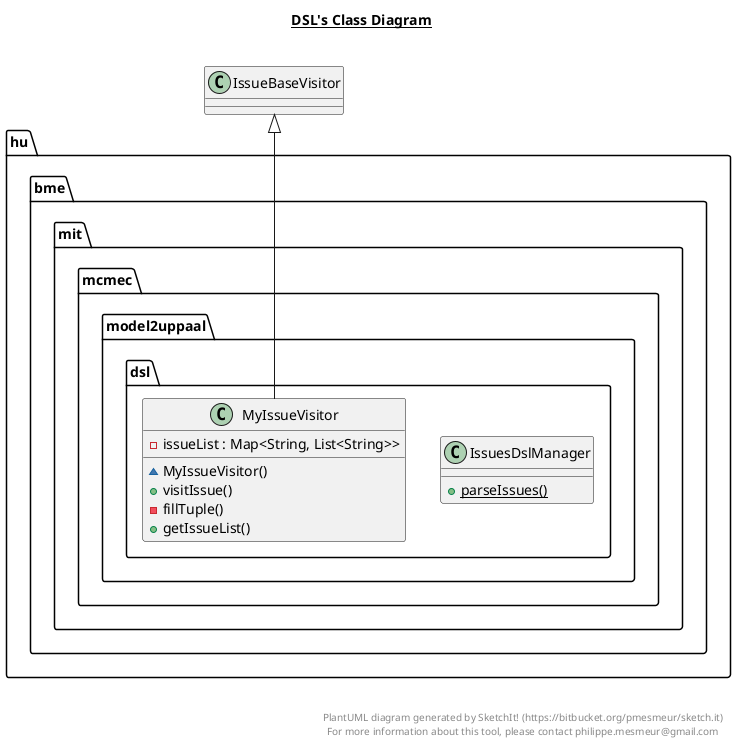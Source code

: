 @startuml

title __DSL's Class Diagram__\n

  package hu.bme.mit.mcmec.model2uppaal {
    package hu.bme.mit.mcmec.model2uppaal.dsl {
      class IssuesDslManager {
          {static} + parseIssues()
      }
    }
  }
  

  package hu.bme.mit.mcmec.model2uppaal {
    package hu.bme.mit.mcmec.model2uppaal.dsl {
      class MyIssueVisitor {
          - issueList : Map<String, List<String>>
          ~ MyIssueVisitor()
          + visitIssue()
          - fillTuple()
          + getIssueList()
      }
    }
  }
  

  MyIssueVisitor -up-|> IssueBaseVisitor


right footer


PlantUML diagram generated by SketchIt! (https://bitbucket.org/pmesmeur/sketch.it)
For more information about this tool, please contact philippe.mesmeur@gmail.com
endfooter

@enduml
